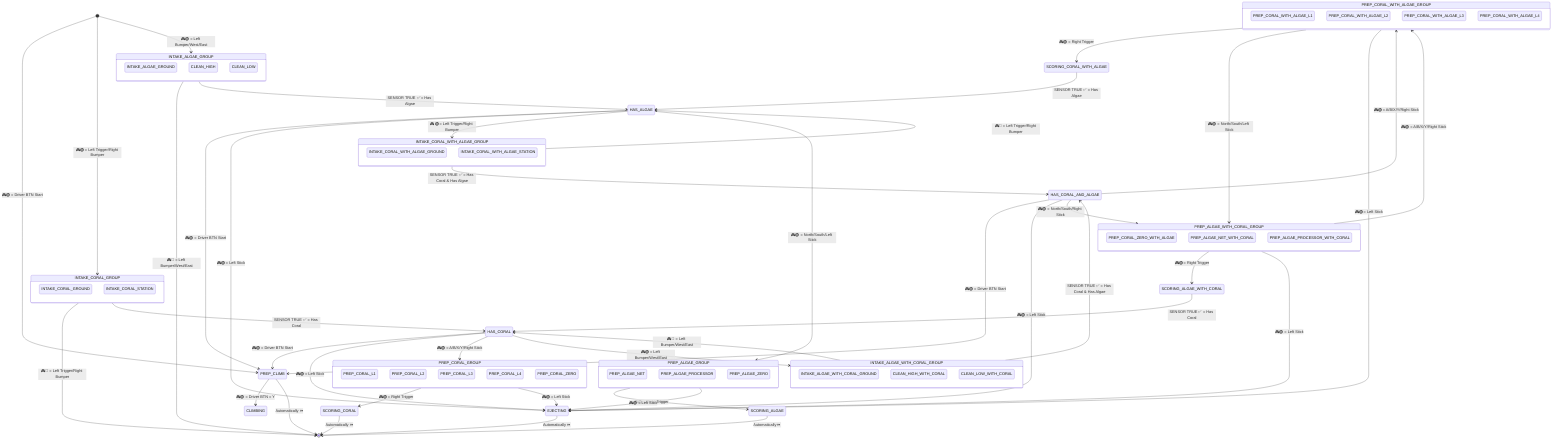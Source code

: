 stateDiagram-v2
  %% direction LR

  state PREP_CORAL_GROUP {
      PREP_CORAL_L1
      PREP_CORAL_L2
      PREP_CORAL_L3
      PREP_CORAL_L4
      PREP_CORAL_ZERO
  }
  state PREP_CORAL_WITH_ALGAE_GROUP {
      PREP_CORAL_WITH_ALGAE_L1
      PREP_CORAL_WITH_ALGAE_L2
      PREP_CORAL_WITH_ALGAE_L3
      PREP_CORAL_WITH_ALGAE_L4
      PREP_CORAL_ZERO_WITH_ALGAE
  }
  state PREP_ALGAE_GROUP {
      PREP_ALGAE_NET
      PREP_ALGAE_PROCESSOR
      PREP_ALGAE_ZERO
  }
  state PREP_ALGAE_WITH_CORAL_GROUP {
      PREP_ALGAE_NET_WITH_CORAL
      PREP_ALGAE_PROCESSOR_WITH_CORAL
      PREP_CORAL_ZERO_WITH_ALGAE
  }

  state INTAKE_CORAL_GROUP {
      INTAKE_CORAL_GROUND
      INTAKE_CORAL_STATION
  }

  state INTAKE_ALGAE_GROUP {
      INTAKE_ALGAE_GROUND
      CLEAN_HIGH
      CLEAN_LOW
  }

  state INTAKE_CORAL_WITH_ALGAE_GROUP {
      INTAKE_CORAL_WITH_ALGAE_GROUND
      INTAKE_CORAL_WITH_ALGAE_STATION
  }
  
  state INTAKE_ALGAE_WITH_CORAL_GROUP {
      INTAKE_ALGAE_WITH_CORAL_GROUND
      CLEAN_HIGH_WITH_CORAL
      CLEAN_LOW_WITH_CORAL
  }
  EJECTING
  HAS_CORAL
  HAS_ALGAE
  HAS_CORAL_AND_ALGAE
  SCORING_CORAL
  SCORING_CORAL_WITH_ALGAE
  SCORING_ALGAE
  SCORING_ALGAE_WITH_CORAL
  PREP_CLIMB
  CLIMBING
 
  %% [*] - REPRESENTS NONE (starting and end)
  [*] --> INTAKE_CORAL_GROUP: 🎮🟢 = Left Trigger/Right Bumper
  [*] --> INTAKE_ALGAE_GROUP: 🎮🟢 = Left Bumper/West/East
  [*] --> PREP_CLIMB: 🎮🟢 = Driver BTN Start

  %% INTAKING
  INTAKE_ALGAE_GROUP --> [*]: 🎮🔴 = Left Bumper/West/East
  INTAKE_CORAL_GROUP --> [*]: 🎮🔴 = Left Trigger/Right Bumper 
  INTAKE_CORAL_GROUP --> HAS_CORAL: SENSOR TRUE ✅ = Has Coral
  INTAKE_ALGAE_GROUP --> HAS_ALGAE: SENSOR TRUE ✅ = Has Algae
  INTAKE_CORAL_WITH_ALGAE_GROUP --> HAS_CORAL_AND_ALGAE: SENSOR TRUE ✅ = Has Coral & Has Algae
  INTAKE_CORAL_WITH_ALGAE_GROUP --> HAS_ALGAE: 🎮🔴 = Left Trigger/Right Bumper
  INTAKE_ALGAE_WITH_CORAL_GROUP --> HAS_CORAL_AND_ALGAE: SENSOR TRUE ✅ = Has Coral & Has Algae
  INTAKE_ALGAE_WITH_CORAL_GROUP --> HAS_CORAL: 🎮🔴 = Left Bumper/West/East

  %% HAS SCORING ELEMENT
  HAS_CORAL --> PREP_CORAL_GROUP: 🎮🟢 = A/B/X/Y/Right Stick
  HAS_CORAL --> INTAKE_ALGAE_WITH_CORAL_GROUP: 🎮🟢 = Left Bumper/West/East
  HAS_CORAL --> PREP_CLIMB: 🎮🟢 = Driver BTN Start
  HAS_CORAL --> EJECTING: 🎮🟢 = Left Stick
  HAS_ALGAE --> INTAKE_CORAL_WITH_ALGAE_GROUP: 🎮🟢 = Left Trigger/Right Bumper
  HAS_ALGAE --> PREP_ALGAE_GROUP: 🎮🟢 = North/South/Left Stick
  HAS_ALGAE --> PREP_CLIMB: 🎮🟢 = Driver BTN Start
  HAS_ALGAE --> EJECTING: 🎮🟢 = Left Stick
  HAS_CORAL_AND_ALGAE --> PREP_CORAL_WITH_ALGAE_GROUP: 🎮🟢 = A/B/X/Y/Right Stick
  HAS_CORAL_AND_ALGAE --> PREP_ALGAE_WITH_CORAL_GROUP: 🎮🟢 = North/South/Right Stick
  HAS_CORAL_AND_ALGAE --> PREP_CLIMB: 🎮🟢 = Driver BTN Start
  HAS_CORAL_AND_ALGAE --> EJECTING: 🎮🟢 = Left Stick

  %% PREPPING
  PREP_CORAL_GROUP --> SCORING_CORAL: 🎮🟢 = Right Trigger
  PREP_CORAL_WITH_ALGAE_GROUP --> SCORING_CORAL_WITH_ALGAE: 🎮🟢 = Right Trigger
  PREP_ALGAE_GROUP --> SCORING_ALGAE: 🎮🟢 = Right Trigger
  PREP_ALGAE_WITH_CORAL_GROUP --> SCORING_ALGAE_WITH_CORAL: 🎮🟢 = Right Trigger
  PREP_ALGAE_WITH_CORAL_GROUP --> PREP_CORAL_WITH_ALGAE_GROUP: 🎮🟢 = A/B/X/Y/Right Stick
  PREP_CORAL_WITH_ALGAE_GROUP --> PREP_ALGAE_WITH_CORAL_GROUP: 🎮🟢 = North/South/Left Stick
  PREP_ALGAE_GROUP --> EJECTING: 🎮🟢 = Left Stick
  PREP_CORAL_GROUP --> EJECTING: 🎮🟢 = Left Stick
  PREP_CORAL_WITH_ALGAE_GROUP --> EJECTING: 🎮🟢 = Left Stick
  PREP_ALGAE_WITH_CORAL_GROUP --> EJECTING: 🎮🟢 = Left Stick
  %% CLIMBING
  PREP_CLIMB --> CLIMBING: 🎮🟢 = Driver BTN = Y
  PREP_CLIMB --> [*]: Automatically ⏩
  %% SCORING
  SCORING_CORAL --> [*]: Automatically ⏩
  SCORING_ALGAE --> [*]: Automatically ⏩
  SCORING_CORAL_WITH_ALGAE --> HAS_ALGAE: SENSOR TRUE ✅ = Has Algae
  SCORING_ALGAE_WITH_CORAL --> HAS_CORAL: SENSOR TRUE ✅ = Has Coral
  EJECTING --> [*]: Automatically ⏩